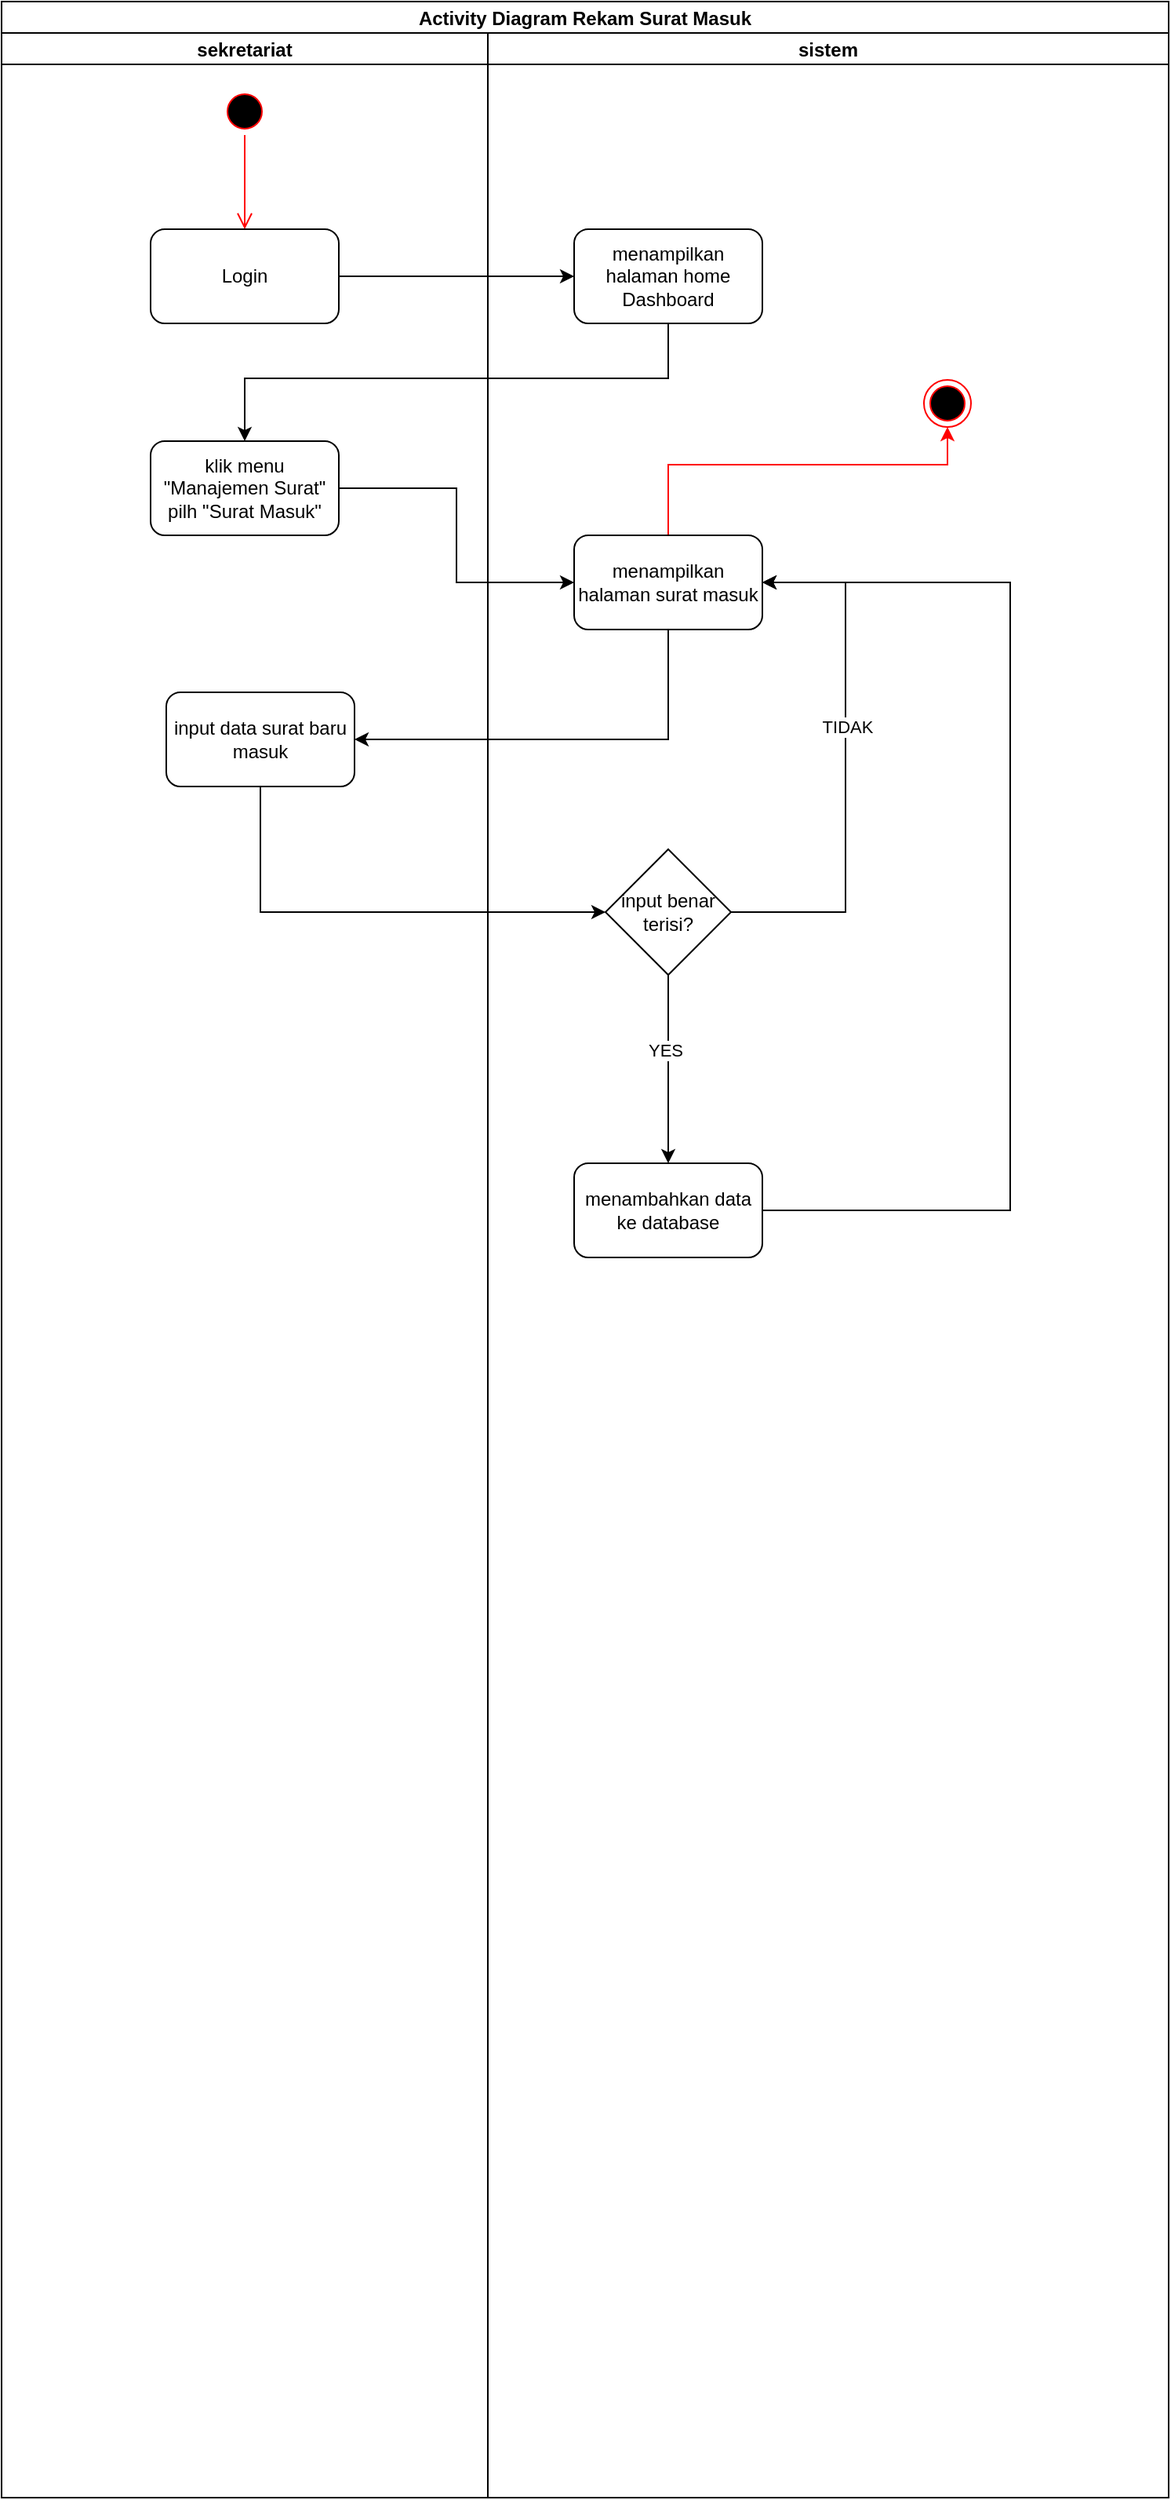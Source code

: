 <mxfile version="20.2.0" type="github"><diagram id="ay7nHWadkay_r9gd5rAn" name="REKAM SURAT MASUK"><mxGraphModel dx="1566" dy="697" grid="0" gridSize="10" guides="1" tooltips="1" connect="1" arrows="1" fold="1" page="1" pageScale="1" pageWidth="850" pageHeight="1100" math="0" shadow="0"><root><mxCell id="0"/><mxCell id="1" parent="0"/><mxCell id="01U7OzJs2Bu74H0EyJaW-1" value="Activity Diagram Rekam Surat Masuk" style="swimlane;childLayout=stackLayout;resizeParent=1;resizeParentMax=0;startSize=20;" parent="1" vertex="1"><mxGeometry x="130" y="40" width="744" height="1590" as="geometry"/></mxCell><mxCell id="01U7OzJs2Bu74H0EyJaW-2" value="sekretariat" style="swimlane;startSize=20;" parent="01U7OzJs2Bu74H0EyJaW-1" vertex="1"><mxGeometry y="20" width="310" height="1570" as="geometry"><mxRectangle y="20" width="30" height="460" as="alternateBounds"/></mxGeometry></mxCell><mxCell id="01U7OzJs2Bu74H0EyJaW-5" value="" style="ellipse;html=1;shape=startState;fillColor=#000000;strokeColor=#ff0000;" parent="01U7OzJs2Bu74H0EyJaW-2" vertex="1"><mxGeometry x="140" y="35" width="30" height="30" as="geometry"/></mxCell><mxCell id="01U7OzJs2Bu74H0EyJaW-6" value="" style="edgeStyle=orthogonalEdgeStyle;html=1;verticalAlign=bottom;endArrow=open;endSize=8;strokeColor=#ff0000;rounded=0;entryX=0.5;entryY=0;entryDx=0;entryDy=0;exitX=0.5;exitY=1;exitDx=0;exitDy=0;" parent="01U7OzJs2Bu74H0EyJaW-2" source="01U7OzJs2Bu74H0EyJaW-5" target="rpMphTXwEy1r0YYzHEb5-1" edge="1"><mxGeometry relative="1" as="geometry"><mxPoint x="130" y="65" as="targetPoint"/></mxGeometry></mxCell><mxCell id="rpMphTXwEy1r0YYzHEb5-1" value="Login" style="rounded=1;whiteSpace=wrap;html=1;" parent="01U7OzJs2Bu74H0EyJaW-2" vertex="1"><mxGeometry x="95" y="125" width="120" height="60" as="geometry"/></mxCell><mxCell id="rpMphTXwEy1r0YYzHEb5-3" value="klik menu &quot;Manajemen Surat&quot; pilh &quot;Surat Masuk&quot;" style="rounded=1;whiteSpace=wrap;html=1;" parent="01U7OzJs2Bu74H0EyJaW-2" vertex="1"><mxGeometry x="95" y="260" width="120" height="60" as="geometry"/></mxCell><mxCell id="rpMphTXwEy1r0YYzHEb5-5" value="input data surat baru masuk" style="rounded=1;whiteSpace=wrap;html=1;" parent="01U7OzJs2Bu74H0EyJaW-2" vertex="1"><mxGeometry x="105" y="420" width="120" height="60" as="geometry"/></mxCell><mxCell id="01U7OzJs2Bu74H0EyJaW-3" value="sistem" style="swimlane;startSize=20;" parent="01U7OzJs2Bu74H0EyJaW-1" vertex="1"><mxGeometry x="310" y="20" width="434" height="1570" as="geometry"/></mxCell><mxCell id="rpMphTXwEy1r0YYzHEb5-2" value="menampilkan halaman home Dashboard" style="rounded=1;whiteSpace=wrap;html=1;" parent="01U7OzJs2Bu74H0EyJaW-3" vertex="1"><mxGeometry x="55" y="125" width="120" height="60" as="geometry"/></mxCell><mxCell id="2TMHNP4_-wSqFtxJjDtp-4" style="edgeStyle=orthogonalEdgeStyle;rounded=0;orthogonalLoop=1;jettySize=auto;html=1;strokeColor=#FF0000;" parent="01U7OzJs2Bu74H0EyJaW-3" source="rpMphTXwEy1r0YYzHEb5-4" target="2TMHNP4_-wSqFtxJjDtp-3" edge="1"><mxGeometry relative="1" as="geometry"><Array as="points"><mxPoint x="115" y="275"/><mxPoint x="293" y="275"/></Array></mxGeometry></mxCell><mxCell id="rpMphTXwEy1r0YYzHEb5-4" value="menampilkan halaman surat masuk" style="rounded=1;whiteSpace=wrap;html=1;" parent="01U7OzJs2Bu74H0EyJaW-3" vertex="1"><mxGeometry x="55" y="320" width="120" height="60" as="geometry"/></mxCell><mxCell id="rpMphTXwEy1r0YYzHEb5-13" style="edgeStyle=orthogonalEdgeStyle;rounded=0;orthogonalLoop=1;jettySize=auto;html=1;entryX=1;entryY=0.5;entryDx=0;entryDy=0;" parent="01U7OzJs2Bu74H0EyJaW-3" source="rpMphTXwEy1r0YYzHEb5-11" target="rpMphTXwEy1r0YYzHEb5-4" edge="1"><mxGeometry relative="1" as="geometry"><Array as="points"><mxPoint x="228" y="560"/><mxPoint x="228" y="350"/></Array></mxGeometry></mxCell><mxCell id="RiZircSvpWX8QL8_6GjG-1" value="TIDAK" style="edgeLabel;html=1;align=center;verticalAlign=middle;resizable=0;points=[];" parent="rpMphTXwEy1r0YYzHEb5-13" vertex="1" connectable="0"><mxGeometry x="0.137" y="-1" relative="1" as="geometry"><mxPoint as="offset"/></mxGeometry></mxCell><mxCell id="2TMHNP4_-wSqFtxJjDtp-1" style="edgeStyle=orthogonalEdgeStyle;rounded=0;orthogonalLoop=1;jettySize=auto;html=1;entryX=0.5;entryY=0;entryDx=0;entryDy=0;" parent="01U7OzJs2Bu74H0EyJaW-3" source="rpMphTXwEy1r0YYzHEb5-11" target="rpMphTXwEy1r0YYzHEb5-14" edge="1"><mxGeometry relative="1" as="geometry"/></mxCell><mxCell id="RiZircSvpWX8QL8_6GjG-2" value="YES" style="edgeLabel;html=1;align=center;verticalAlign=middle;resizable=0;points=[];" parent="2TMHNP4_-wSqFtxJjDtp-1" vertex="1" connectable="0"><mxGeometry x="-0.2" y="-2" relative="1" as="geometry"><mxPoint as="offset"/></mxGeometry></mxCell><mxCell id="rpMphTXwEy1r0YYzHEb5-11" value="input benar terisi?" style="rhombus;whiteSpace=wrap;html=1;" parent="01U7OzJs2Bu74H0EyJaW-3" vertex="1"><mxGeometry x="75" y="520" width="80" height="80" as="geometry"/></mxCell><mxCell id="2TMHNP4_-wSqFtxJjDtp-2" style="edgeStyle=orthogonalEdgeStyle;rounded=0;orthogonalLoop=1;jettySize=auto;html=1;entryX=1;entryY=0.5;entryDx=0;entryDy=0;" parent="01U7OzJs2Bu74H0EyJaW-3" source="rpMphTXwEy1r0YYzHEb5-14" target="rpMphTXwEy1r0YYzHEb5-4" edge="1"><mxGeometry relative="1" as="geometry"><Array as="points"><mxPoint x="333" y="750"/><mxPoint x="333" y="350"/></Array></mxGeometry></mxCell><mxCell id="rpMphTXwEy1r0YYzHEb5-14" value="menambahkan data ke database" style="rounded=1;whiteSpace=wrap;html=1;" parent="01U7OzJs2Bu74H0EyJaW-3" vertex="1"><mxGeometry x="55" y="720" width="120" height="60" as="geometry"/></mxCell><mxCell id="2TMHNP4_-wSqFtxJjDtp-3" value="" style="ellipse;html=1;shape=endState;fillColor=#000000;strokeColor=#ff0000;" parent="01U7OzJs2Bu74H0EyJaW-3" vertex="1"><mxGeometry x="278" y="221" width="30" height="30" as="geometry"/></mxCell><mxCell id="rpMphTXwEy1r0YYzHEb5-7" style="edgeStyle=orthogonalEdgeStyle;rounded=0;orthogonalLoop=1;jettySize=auto;html=1;entryX=0;entryY=0.5;entryDx=0;entryDy=0;" parent="01U7OzJs2Bu74H0EyJaW-1" source="rpMphTXwEy1r0YYzHEb5-1" target="rpMphTXwEy1r0YYzHEb5-2" edge="1"><mxGeometry relative="1" as="geometry"/></mxCell><mxCell id="rpMphTXwEy1r0YYzHEb5-8" style="edgeStyle=orthogonalEdgeStyle;rounded=0;orthogonalLoop=1;jettySize=auto;html=1;entryX=0.5;entryY=0;entryDx=0;entryDy=0;" parent="01U7OzJs2Bu74H0EyJaW-1" source="rpMphTXwEy1r0YYzHEb5-2" target="rpMphTXwEy1r0YYzHEb5-3" edge="1"><mxGeometry relative="1" as="geometry"><Array as="points"><mxPoint x="425" y="240"/><mxPoint x="155" y="240"/></Array></mxGeometry></mxCell><mxCell id="rpMphTXwEy1r0YYzHEb5-9" style="edgeStyle=orthogonalEdgeStyle;rounded=0;orthogonalLoop=1;jettySize=auto;html=1;entryX=0;entryY=0.5;entryDx=0;entryDy=0;" parent="01U7OzJs2Bu74H0EyJaW-1" source="rpMphTXwEy1r0YYzHEb5-3" target="rpMphTXwEy1r0YYzHEb5-4" edge="1"><mxGeometry relative="1" as="geometry"/></mxCell><mxCell id="rpMphTXwEy1r0YYzHEb5-10" style="edgeStyle=orthogonalEdgeStyle;rounded=0;orthogonalLoop=1;jettySize=auto;html=1;entryX=1;entryY=0.5;entryDx=0;entryDy=0;" parent="01U7OzJs2Bu74H0EyJaW-1" source="rpMphTXwEy1r0YYzHEb5-4" target="rpMphTXwEy1r0YYzHEb5-5" edge="1"><mxGeometry relative="1" as="geometry"><Array as="points"><mxPoint x="425" y="470"/></Array></mxGeometry></mxCell><mxCell id="rpMphTXwEy1r0YYzHEb5-12" style="edgeStyle=orthogonalEdgeStyle;rounded=0;orthogonalLoop=1;jettySize=auto;html=1;entryX=0;entryY=0.5;entryDx=0;entryDy=0;" parent="01U7OzJs2Bu74H0EyJaW-1" source="rpMphTXwEy1r0YYzHEb5-5" target="rpMphTXwEy1r0YYzHEb5-11" edge="1"><mxGeometry relative="1" as="geometry"><Array as="points"><mxPoint x="165" y="580"/></Array></mxGeometry></mxCell></root></mxGraphModel></diagram></mxfile>
